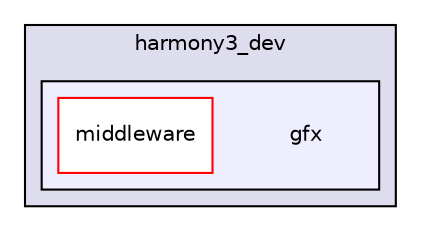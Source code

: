 digraph "C:/harmony3_dev/gfx" {
  compound=true
  node [ fontsize="10", fontname="Helvetica"];
  edge [ labelfontsize="10", labelfontname="Helvetica"];
  subgraph clusterdir_5e8cb83d332db38e4e810ab9505f53eb {
    graph [ bgcolor="#ddddee", pencolor="black", label="harmony3_dev" fontname="Helvetica", fontsize="10", URL="dir_5e8cb83d332db38e4e810ab9505f53eb.html"]
  subgraph clusterdir_092bcda8a4c3ae9b70a1f62131a17a84 {
    graph [ bgcolor="#eeeeff", pencolor="black", label="" URL="dir_092bcda8a4c3ae9b70a1f62131a17a84.html"];
    dir_092bcda8a4c3ae9b70a1f62131a17a84 [shape=plaintext label="gfx"];
    dir_89f38898316618d73bea37637642b0a7 [shape=box label="middleware" color="red" fillcolor="white" style="filled" URL="dir_89f38898316618d73bea37637642b0a7.html"];
  }
  }
}
